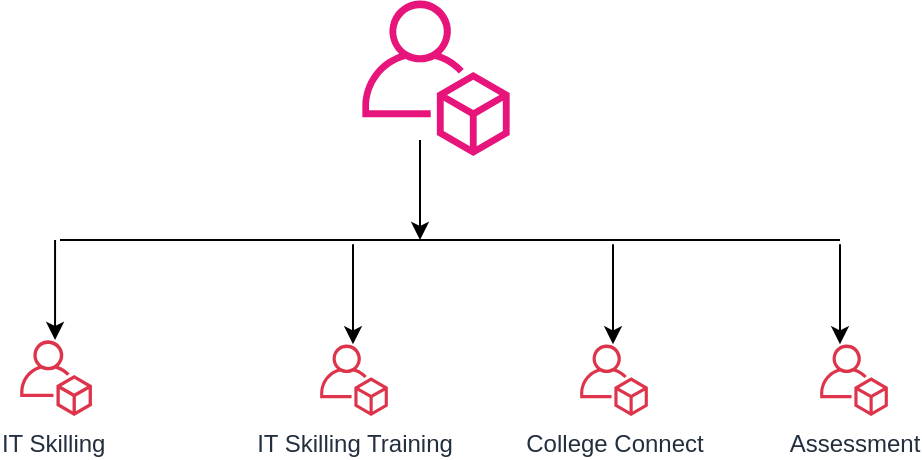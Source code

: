 <mxfile version="22.0.8" type="github">
  <diagram name="Page-1" id="zOCsRsPKrreupVHzDvtR">
    <mxGraphModel dx="880" dy="434" grid="1" gridSize="10" guides="1" tooltips="1" connect="1" arrows="1" fold="1" page="1" pageScale="1" pageWidth="850" pageHeight="1100" math="0" shadow="0">
      <root>
        <mxCell id="0" />
        <mxCell id="1" parent="0" />
        <mxCell id="DFAubaFJrlPouzBN_8Al-1" value="" style="sketch=0;outlineConnect=0;fontColor=#232F3E;gradientColor=none;fillColor=#E7157B;strokeColor=none;dashed=0;verticalLabelPosition=bottom;verticalAlign=top;align=center;html=1;fontSize=12;fontStyle=0;aspect=fixed;pointerEvents=1;shape=mxgraph.aws4.organizations_account;" vertex="1" parent="1">
          <mxGeometry x="351" y="10" width="74" height="78" as="geometry" />
        </mxCell>
        <mxCell id="DFAubaFJrlPouzBN_8Al-2" value="IT Skilling&amp;nbsp;" style="sketch=0;outlineConnect=0;fontColor=#232F3E;gradientColor=none;fillColor=#DD344C;strokeColor=none;dashed=0;verticalLabelPosition=bottom;verticalAlign=top;align=center;html=1;fontSize=12;fontStyle=0;aspect=fixed;pointerEvents=1;shape=mxgraph.aws4.organizations_account;" vertex="1" parent="1">
          <mxGeometry x="180" y="180" width="36.05" height="38" as="geometry" />
        </mxCell>
        <mxCell id="DFAubaFJrlPouzBN_8Al-3" value="IT Skilling Training" style="sketch=0;outlineConnect=0;fontColor=#232F3E;gradientColor=none;fillColor=#DD344C;strokeColor=none;dashed=0;verticalLabelPosition=bottom;verticalAlign=top;align=center;html=1;fontSize=12;fontStyle=0;aspect=fixed;pointerEvents=1;shape=mxgraph.aws4.organizations_account;" vertex="1" parent="1">
          <mxGeometry x="330" y="182.16" width="34" height="35.84" as="geometry" />
        </mxCell>
        <mxCell id="DFAubaFJrlPouzBN_8Al-4" value="College Connect" style="sketch=0;outlineConnect=0;fontColor=#232F3E;gradientColor=none;fillColor=#DD344C;strokeColor=none;dashed=0;verticalLabelPosition=bottom;verticalAlign=top;align=center;html=1;fontSize=12;fontStyle=0;aspect=fixed;pointerEvents=1;shape=mxgraph.aws4.organizations_account;" vertex="1" parent="1">
          <mxGeometry x="460" y="182.16" width="34" height="35.84" as="geometry" />
        </mxCell>
        <mxCell id="DFAubaFJrlPouzBN_8Al-5" value="Assessment" style="sketch=0;outlineConnect=0;fontColor=#232F3E;gradientColor=none;fillColor=#DD344C;strokeColor=none;dashed=0;verticalLabelPosition=bottom;verticalAlign=top;align=center;html=1;fontSize=12;fontStyle=0;aspect=fixed;pointerEvents=1;shape=mxgraph.aws4.organizations_account;" vertex="1" parent="1">
          <mxGeometry x="580" y="182.16" width="34" height="35.84" as="geometry" />
        </mxCell>
        <mxCell id="DFAubaFJrlPouzBN_8Al-8" value="" style="endArrow=none;html=1;rounded=0;" edge="1" parent="1">
          <mxGeometry width="50" height="50" relative="1" as="geometry">
            <mxPoint x="200" y="130" as="sourcePoint" />
            <mxPoint x="590" y="130" as="targetPoint" />
            <Array as="points">
              <mxPoint x="390" y="130" />
            </Array>
          </mxGeometry>
        </mxCell>
        <mxCell id="DFAubaFJrlPouzBN_8Al-9" value="" style="endArrow=classic;html=1;rounded=0;" edge="1" parent="1">
          <mxGeometry width="50" height="50" relative="1" as="geometry">
            <mxPoint x="197.53" y="130" as="sourcePoint" />
            <mxPoint x="197.53" y="180" as="targetPoint" />
          </mxGeometry>
        </mxCell>
        <mxCell id="DFAubaFJrlPouzBN_8Al-10" value="" style="endArrow=classic;html=1;rounded=0;" edge="1" parent="1">
          <mxGeometry width="50" height="50" relative="1" as="geometry">
            <mxPoint x="590" y="132.16" as="sourcePoint" />
            <mxPoint x="590" y="182.16" as="targetPoint" />
          </mxGeometry>
        </mxCell>
        <mxCell id="DFAubaFJrlPouzBN_8Al-11" value="" style="endArrow=classic;html=1;rounded=0;" edge="1" parent="1">
          <mxGeometry width="50" height="50" relative="1" as="geometry">
            <mxPoint x="346.5" y="132.16" as="sourcePoint" />
            <mxPoint x="346.5" y="182.16" as="targetPoint" />
          </mxGeometry>
        </mxCell>
        <mxCell id="DFAubaFJrlPouzBN_8Al-12" value="" style="endArrow=classic;html=1;rounded=0;" edge="1" parent="1">
          <mxGeometry width="50" height="50" relative="1" as="geometry">
            <mxPoint x="476.5" y="132.16" as="sourcePoint" />
            <mxPoint x="476.5" y="182.16" as="targetPoint" />
          </mxGeometry>
        </mxCell>
        <mxCell id="DFAubaFJrlPouzBN_8Al-13" value="" style="endArrow=classic;html=1;rounded=0;" edge="1" parent="1">
          <mxGeometry width="50" height="50" relative="1" as="geometry">
            <mxPoint x="380" y="80" as="sourcePoint" />
            <mxPoint x="380" y="130" as="targetPoint" />
          </mxGeometry>
        </mxCell>
      </root>
    </mxGraphModel>
  </diagram>
</mxfile>
